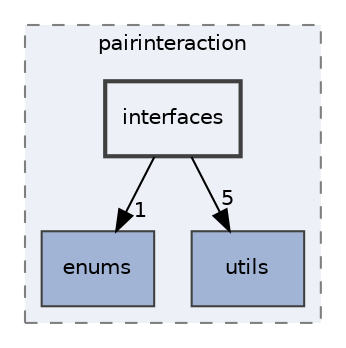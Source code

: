 digraph "/__w/pairinteraction/pairinteraction/src/cpp/include/pairinteraction/interfaces"
{
 // INTERACTIVE_SVG=YES
 // LATEX_PDF_SIZE
  bgcolor="transparent";
  edge [fontname="Helvetica",fontsize="10",labelfontname="Helvetica",labelfontsize="10"];
  node [fontname="Helvetica",fontsize="10",shape=record];
  compound=true
  subgraph clusterdir_05aad1e1e71a0857d053653ff739ab1f {
    graph [ bgcolor="#edf0f7", pencolor="grey50", style="filled,dashed,", label="pairinteraction", fontname="Helvetica", fontsize="10", URL="dir_05aad1e1e71a0857d053653ff739ab1f.html"]
  dir_2201cc560cca113e128cf7b0764a4919 [shape=box, label="enums", style="filled,", fillcolor="#a2b4d6", color="grey25", URL="dir_2201cc560cca113e128cf7b0764a4919.html"];
  dir_4b348cb936e0e07f028cae262cb94480 [shape=box, label="utils", style="filled,", fillcolor="#a2b4d6", color="grey25", URL="dir_4b348cb936e0e07f028cae262cb94480.html"];
  dir_4f0d884fbe3d078bef38794a816f609b [shape=box, label="interfaces", style="filled,bold,", fillcolor="#edf0f7", color="grey25", URL="dir_4f0d884fbe3d078bef38794a816f609b.html"];
  }
  dir_4f0d884fbe3d078bef38794a816f609b->dir_2201cc560cca113e128cf7b0764a4919 [headlabel="1", labeldistance=1.5 headhref="dir_000016_000012.html"];
  dir_4f0d884fbe3d078bef38794a816f609b->dir_4b348cb936e0e07f028cae262cb94480 [headlabel="5", labeldistance=1.5 headhref="dir_000016_000034.html"];
}
